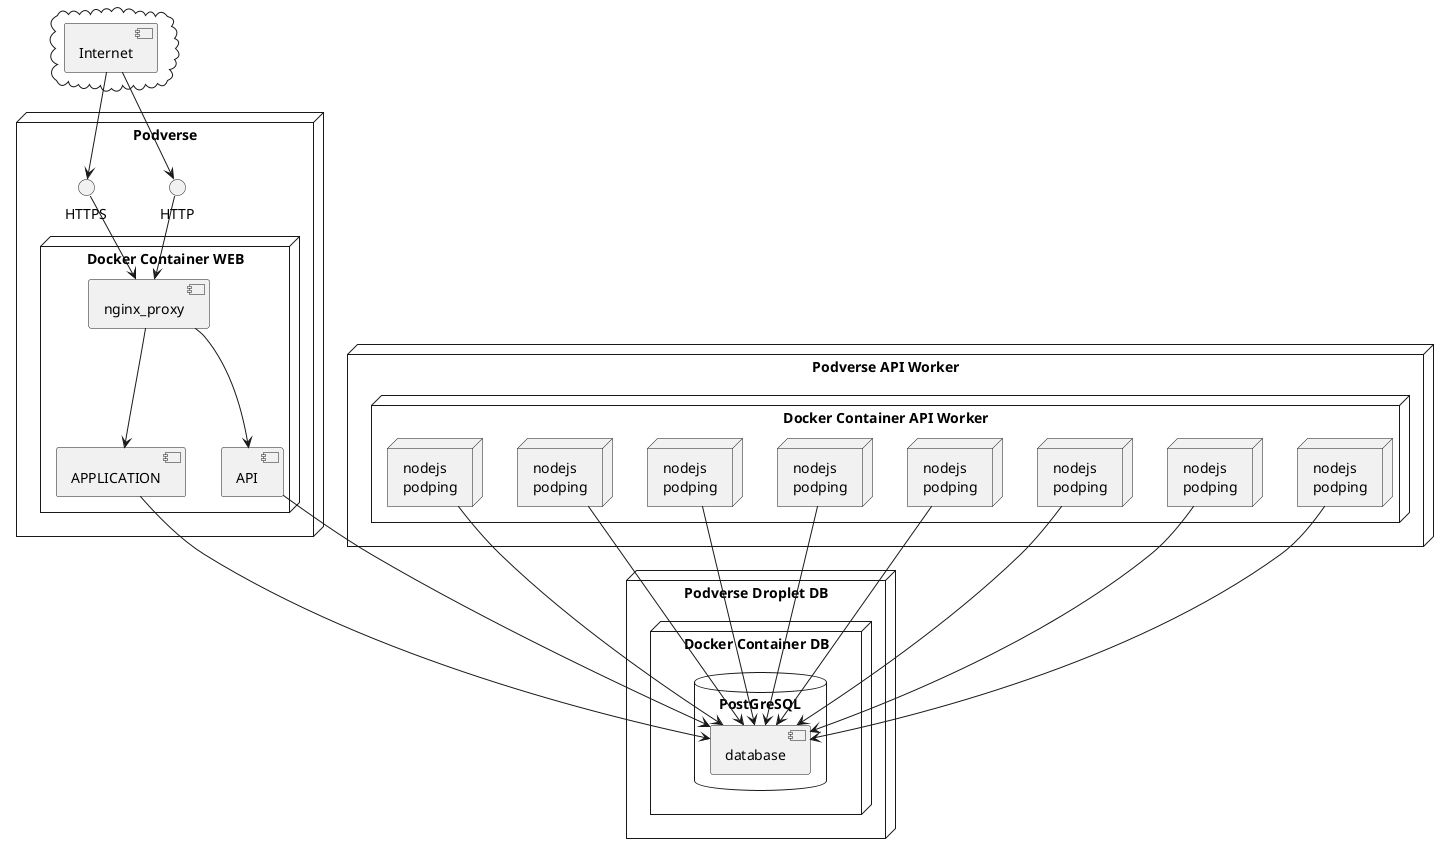 @startuml vps00

cloud {
  [Internet]
}

node "Podverse" {
  [Internet] --> HTTP
  [Internet] --> HTTPS


  node "Docker Container WEB" {
    [nginx_proxy]
    [APPLICATION]
    [API]
  }
}

node "Podverse Droplet DB" {
  node "Docker Container DB" {
    database "PostGreSQL" {
      [database]
    }
  }
}
node "Podverse API Worker" {
  node "Docker Container API Worker" {
    node node0 [
      nodejs
      podping
    ]
    node node1 [
      nodejs
      podping
    ]
    node node2 [
      nodejs
      podping
    ]
    node node3 [
      nodejs
      podping
    ]
    node node4 [
      nodejs
      podping
    ]
    node node5 [
      nodejs
      podping
    ]
    node node6 [
      nodejs
      podping
    ]
    node node7 [
      nodejs
      podping
    ]
  }
}


HTTP --> [nginx_proxy]
HTTPS --> [nginx_proxy]
nginx_proxy --> [APPLICATION]
nginx_proxy --> [API]

[API] --> [database]
[APPLICATION] --> [database]
[node0] --> [database]
[node1] --> [database]
[node2] --> [database]
[node3] --> [database]
[node4] --> [database]
[node5] --> [database]
[node6] --> [database]
[node7] --> [database]

@enduml
